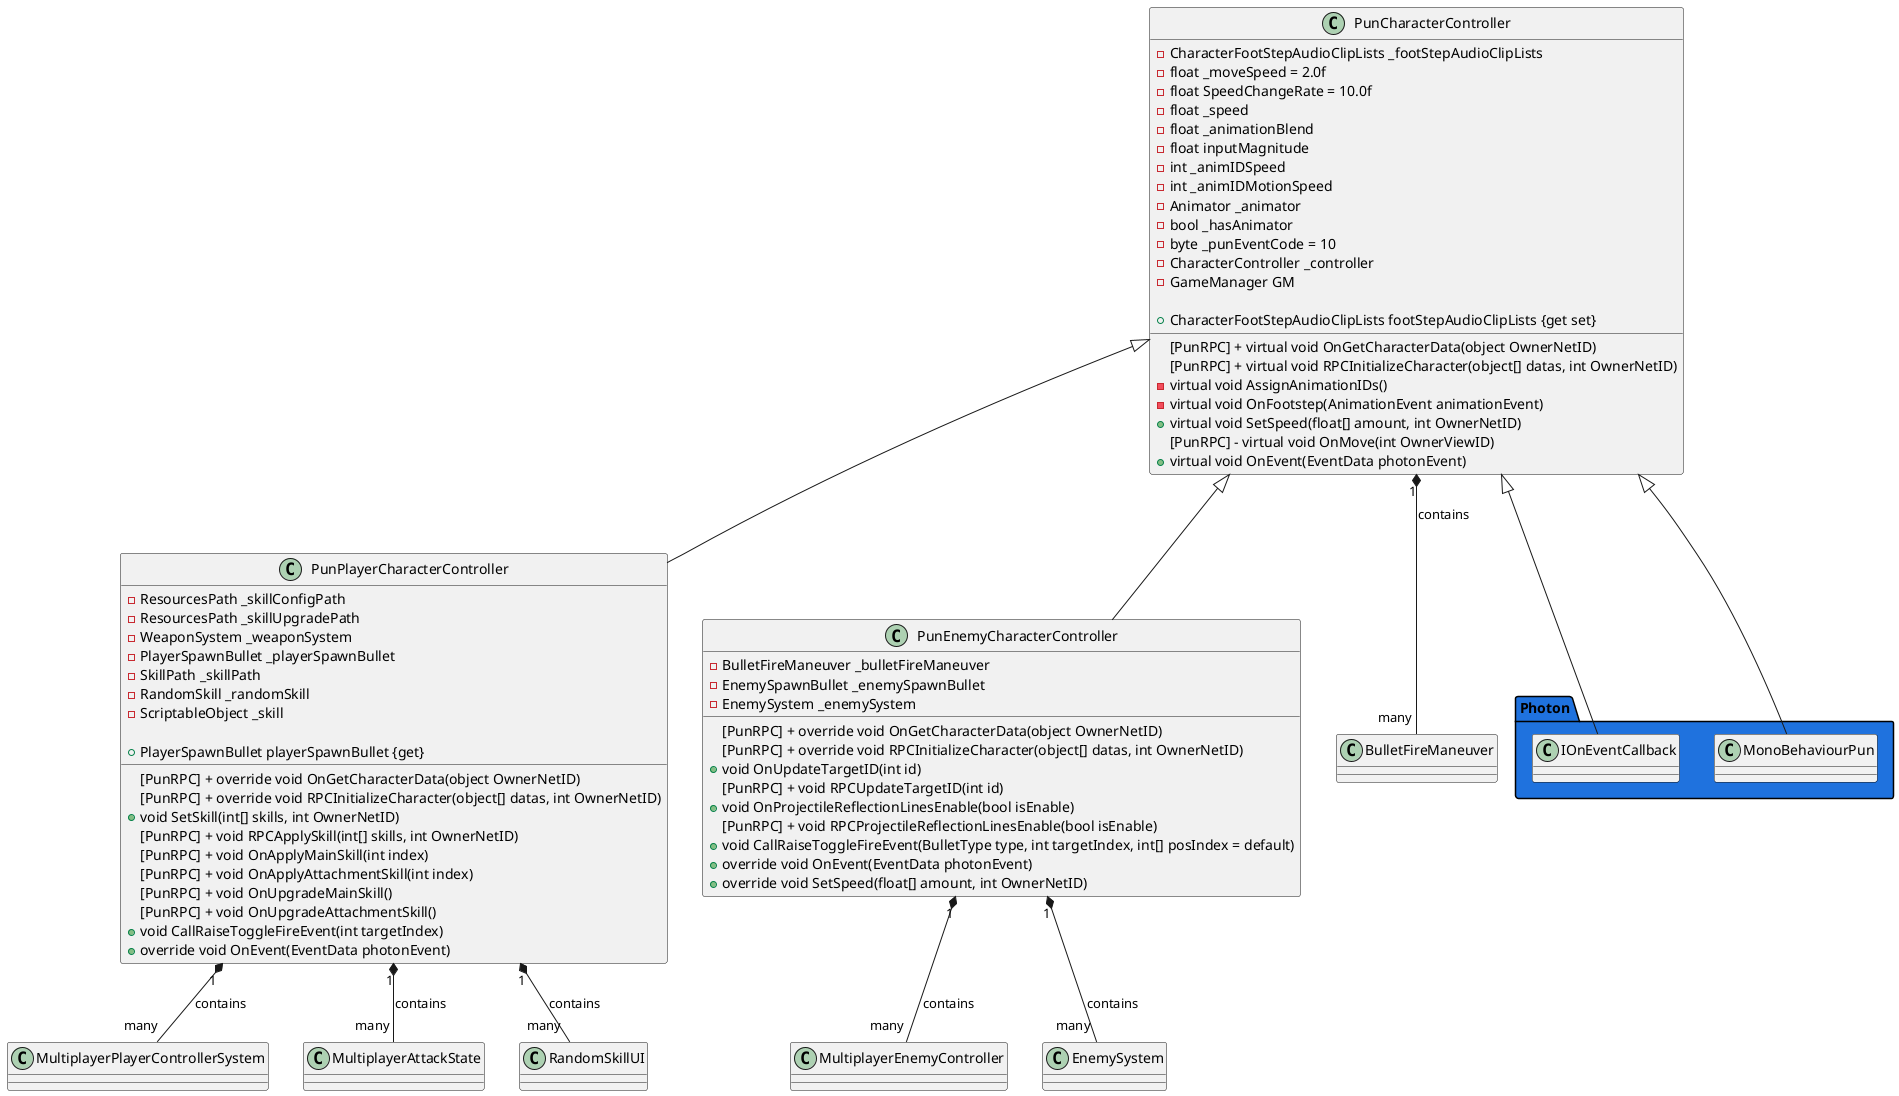 ﻿@startuml
'https://plantuml.com/class-diagram

PunPlayerCharacterController "1" *-- "many" MultiplayerPlayerControllerSystem : contains
PunPlayerCharacterController "1" *-- "many" MultiplayerAttackState : contains
PunPlayerCharacterController "1" *-- "many" RandomSkillUI : contains
class PunPlayerCharacterController extends PunCharacterController
{
- ResourcesPath _skillConfigPath
        - ResourcesPath _skillUpgradePath
        - WeaponSystem _weaponSystem
        - PlayerSpawnBullet _playerSpawnBullet
        - SkillPath _skillPath
        - RandomSkill _randomSkill
        - ScriptableObject _skill
        
        + PlayerSpawnBullet playerSpawnBullet {get}
        
        [PunRPC] + override void OnGetCharacterData(object OwnerNetID)
        [PunRPC] + override void RPCInitializeCharacter(object[] datas, int OwnerNetID)
        + void SetSkill(int[] skills, int OwnerNetID)
        [PunRPC] + void RPCApplySkill(int[] skills, int OwnerNetID)
        [PunRPC] + void OnApplyMainSkill(int index)
        [PunRPC] + void OnApplyAttachmentSkill(int index)
        [PunRPC] + void OnUpgradeMainSkill()
        [PunRPC] + void OnUpgradeAttachmentSkill()
        + void CallRaiseToggleFireEvent(int targetIndex)
        + override void OnEvent(EventData photonEvent)
}

PunEnemyCharacterController "1" *-- "many" MultiplayerEnemyController : contains
PunEnemyCharacterController "1" *-- "many" EnemySystem : contains
class PunEnemyCharacterController extends PunCharacterController
{
- BulletFireManeuver _bulletFireManeuver
        - EnemySpawnBullet _enemySpawnBullet
        - EnemySystem _enemySystem
        
        [PunRPC] + override void OnGetCharacterData(object OwnerNetID)
        [PunRPC] + override void RPCInitializeCharacter(object[] datas, int OwnerNetID)
        + void OnUpdateTargetID(int id)
        [PunRPC] + void RPCUpdateTargetID(int id)
        + void OnProjectileReflectionLinesEnable(bool isEnable)
        [PunRPC] + void RPCProjectileReflectionLinesEnable(bool isEnable)
        + void CallRaiseToggleFireEvent(BulletType type, int targetIndex, int[] posIndex = default)
        + override void OnEvent(EventData photonEvent)
        + override void SetSpeed(float[] amount, int OwnerNetID)
}

PunCharacterController "1" *-- "many" BulletFireManeuver : contains
class PunCharacterController
{
- CharacterFootStepAudioClipLists _footStepAudioClipLists
        - float _moveSpeed = 2.0f
        - float SpeedChangeRate = 10.0f
        - float _speed
        - float _animationBlend
        - float inputMagnitude
        - int _animIDSpeed
        - int _animIDMotionSpeed
        - Animator _animator
        - bool _hasAnimator
        - byte _punEventCode = 10
        - CharacterController _controller
        - GameManager GM

        + CharacterFootStepAudioClipLists footStepAudioClipLists {get set}
        [PunRPC] + virtual void OnGetCharacterData(object OwnerNetID)
        [PunRPC] + virtual void RPCInitializeCharacter(object[] datas, int OwnerNetID)
        - virtual void AssignAnimationIDs()
        - virtual void OnFootstep(AnimationEvent animationEvent)
        + virtual void SetSpeed(float[] amount, int OwnerNetID)
        [PunRPC] - virtual void OnMove(int OwnerViewID)
        + virtual void OnEvent(EventData photonEvent)
}

namespace Photon #1f72de {
    .PunCharacterController <|-- IOnEventCallback
    .PunCharacterController <|-- MonoBehaviourPun
}

@enduml